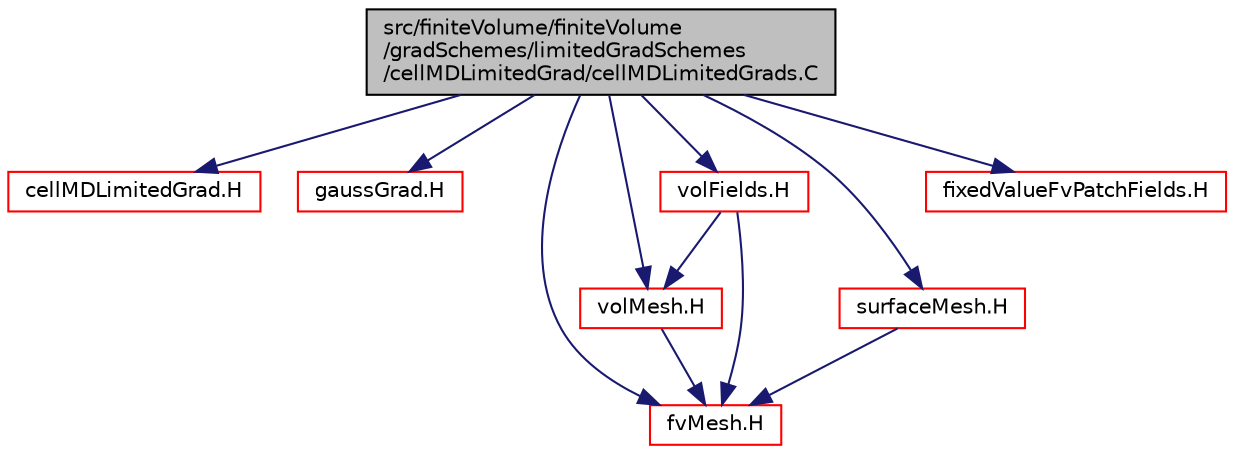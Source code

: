 digraph "src/finiteVolume/finiteVolume/gradSchemes/limitedGradSchemes/cellMDLimitedGrad/cellMDLimitedGrads.C"
{
  bgcolor="transparent";
  edge [fontname="Helvetica",fontsize="10",labelfontname="Helvetica",labelfontsize="10"];
  node [fontname="Helvetica",fontsize="10",shape=record];
  Node0 [label="src/finiteVolume/finiteVolume\l/gradSchemes/limitedGradSchemes\l/cellMDLimitedGrad/cellMDLimitedGrads.C",height=0.2,width=0.4,color="black", fillcolor="grey75", style="filled", fontcolor="black"];
  Node0 -> Node1 [color="midnightblue",fontsize="10",style="solid",fontname="Helvetica"];
  Node1 [label="cellMDLimitedGrad.H",height=0.2,width=0.4,color="red",URL="$a03335.html"];
  Node0 -> Node98 [color="midnightblue",fontsize="10",style="solid",fontname="Helvetica"];
  Node98 [label="gaussGrad.H",height=0.2,width=0.4,color="red",URL="$a03278.html"];
  Node0 -> Node101 [color="midnightblue",fontsize="10",style="solid",fontname="Helvetica"];
  Node101 [label="fvMesh.H",height=0.2,width=0.4,color="red",URL="$a03719.html"];
  Node0 -> Node288 [color="midnightblue",fontsize="10",style="solid",fontname="Helvetica"];
  Node288 [label="volMesh.H",height=0.2,width=0.4,color="red",URL="$a04541.html"];
  Node288 -> Node101 [color="midnightblue",fontsize="10",style="solid",fontname="Helvetica"];
  Node0 -> Node290 [color="midnightblue",fontsize="10",style="solid",fontname="Helvetica"];
  Node290 [label="surfaceMesh.H",height=0.2,width=0.4,color="red",URL="$a04538.html"];
  Node290 -> Node101 [color="midnightblue",fontsize="10",style="solid",fontname="Helvetica"];
  Node0 -> Node291 [color="midnightblue",fontsize="10",style="solid",fontname="Helvetica"];
  Node291 [label="volFields.H",height=0.2,width=0.4,color="red",URL="$a02912.html"];
  Node291 -> Node288 [color="midnightblue",fontsize="10",style="solid",fontname="Helvetica"];
  Node291 -> Node101 [color="midnightblue",fontsize="10",style="solid",fontname="Helvetica"];
  Node0 -> Node322 [color="midnightblue",fontsize="10",style="solid",fontname="Helvetica"];
  Node322 [label="fixedValueFvPatchFields.H",height=0.2,width=0.4,color="red",URL="$a01619.html"];
}
